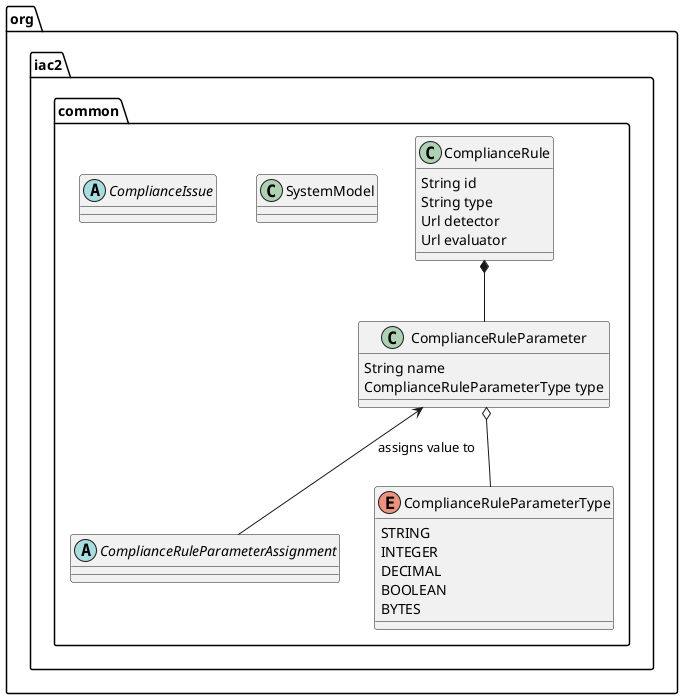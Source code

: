 @startuml
'https://plantuml.com/class-diagram

package org.iac2.common {
    class ComplianceRule {
        String id
        String type
        Url detector
        Url evaluator
    }

    class ComplianceRuleParameter {
        String name
        ComplianceRuleParameterType type

    }

    abstract class ComplianceRuleParameterAssignment

    enum ComplianceRuleParameterType {
        STRING
        INTEGER
        DECIMAL
        BOOLEAN
        BYTES
    }

    class SystemModel
    abstract class ComplianceIssue
}

ComplianceRule *-- ComplianceRuleParameter
ComplianceRuleParameter o-- ComplianceRuleParameterType
ComplianceRuleParameter <-- ComplianceRuleParameterAssignment: assigns value to


@enduml